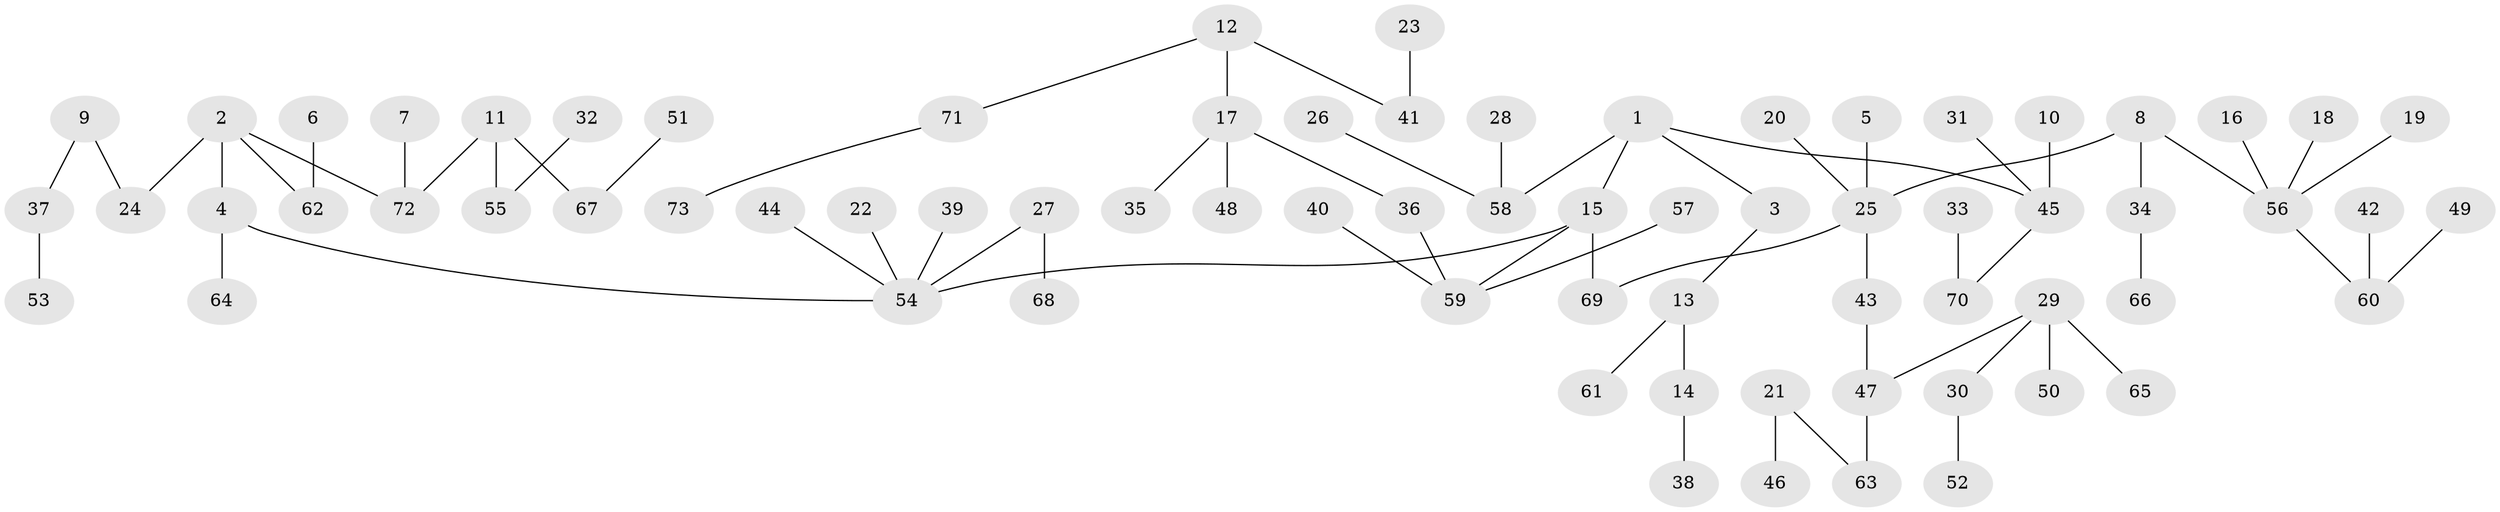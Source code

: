 // original degree distribution, {5: 0.02054794520547945, 3: 0.1917808219178082, 7: 0.00684931506849315, 6: 0.02054794520547945, 4: 0.06164383561643835, 1: 0.5068493150684932, 2: 0.1917808219178082}
// Generated by graph-tools (version 1.1) at 2025/02/03/09/25 03:02:18]
// undirected, 73 vertices, 72 edges
graph export_dot {
graph [start="1"]
  node [color=gray90,style=filled];
  1;
  2;
  3;
  4;
  5;
  6;
  7;
  8;
  9;
  10;
  11;
  12;
  13;
  14;
  15;
  16;
  17;
  18;
  19;
  20;
  21;
  22;
  23;
  24;
  25;
  26;
  27;
  28;
  29;
  30;
  31;
  32;
  33;
  34;
  35;
  36;
  37;
  38;
  39;
  40;
  41;
  42;
  43;
  44;
  45;
  46;
  47;
  48;
  49;
  50;
  51;
  52;
  53;
  54;
  55;
  56;
  57;
  58;
  59;
  60;
  61;
  62;
  63;
  64;
  65;
  66;
  67;
  68;
  69;
  70;
  71;
  72;
  73;
  1 -- 3 [weight=1.0];
  1 -- 15 [weight=1.0];
  1 -- 45 [weight=1.0];
  1 -- 58 [weight=1.0];
  2 -- 4 [weight=1.0];
  2 -- 24 [weight=1.0];
  2 -- 62 [weight=1.0];
  2 -- 72 [weight=1.0];
  3 -- 13 [weight=1.0];
  4 -- 54 [weight=1.0];
  4 -- 64 [weight=1.0];
  5 -- 25 [weight=1.0];
  6 -- 62 [weight=1.0];
  7 -- 72 [weight=1.0];
  8 -- 25 [weight=1.0];
  8 -- 34 [weight=1.0];
  8 -- 56 [weight=1.0];
  9 -- 24 [weight=1.0];
  9 -- 37 [weight=1.0];
  10 -- 45 [weight=1.0];
  11 -- 55 [weight=1.0];
  11 -- 67 [weight=1.0];
  11 -- 72 [weight=1.0];
  12 -- 17 [weight=1.0];
  12 -- 41 [weight=1.0];
  12 -- 71 [weight=1.0];
  13 -- 14 [weight=1.0];
  13 -- 61 [weight=1.0];
  14 -- 38 [weight=1.0];
  15 -- 54 [weight=1.0];
  15 -- 59 [weight=1.0];
  15 -- 69 [weight=1.0];
  16 -- 56 [weight=1.0];
  17 -- 35 [weight=1.0];
  17 -- 36 [weight=1.0];
  17 -- 48 [weight=1.0];
  18 -- 56 [weight=1.0];
  19 -- 56 [weight=1.0];
  20 -- 25 [weight=1.0];
  21 -- 46 [weight=1.0];
  21 -- 63 [weight=1.0];
  22 -- 54 [weight=1.0];
  23 -- 41 [weight=1.0];
  25 -- 43 [weight=1.0];
  25 -- 69 [weight=1.0];
  26 -- 58 [weight=1.0];
  27 -- 54 [weight=1.0];
  27 -- 68 [weight=1.0];
  28 -- 58 [weight=1.0];
  29 -- 30 [weight=1.0];
  29 -- 47 [weight=1.0];
  29 -- 50 [weight=1.0];
  29 -- 65 [weight=1.0];
  30 -- 52 [weight=1.0];
  31 -- 45 [weight=1.0];
  32 -- 55 [weight=1.0];
  33 -- 70 [weight=1.0];
  34 -- 66 [weight=1.0];
  36 -- 59 [weight=1.0];
  37 -- 53 [weight=1.0];
  39 -- 54 [weight=1.0];
  40 -- 59 [weight=1.0];
  42 -- 60 [weight=1.0];
  43 -- 47 [weight=1.0];
  44 -- 54 [weight=1.0];
  45 -- 70 [weight=1.0];
  47 -- 63 [weight=1.0];
  49 -- 60 [weight=1.0];
  51 -- 67 [weight=1.0];
  56 -- 60 [weight=1.0];
  57 -- 59 [weight=1.0];
  71 -- 73 [weight=1.0];
}
